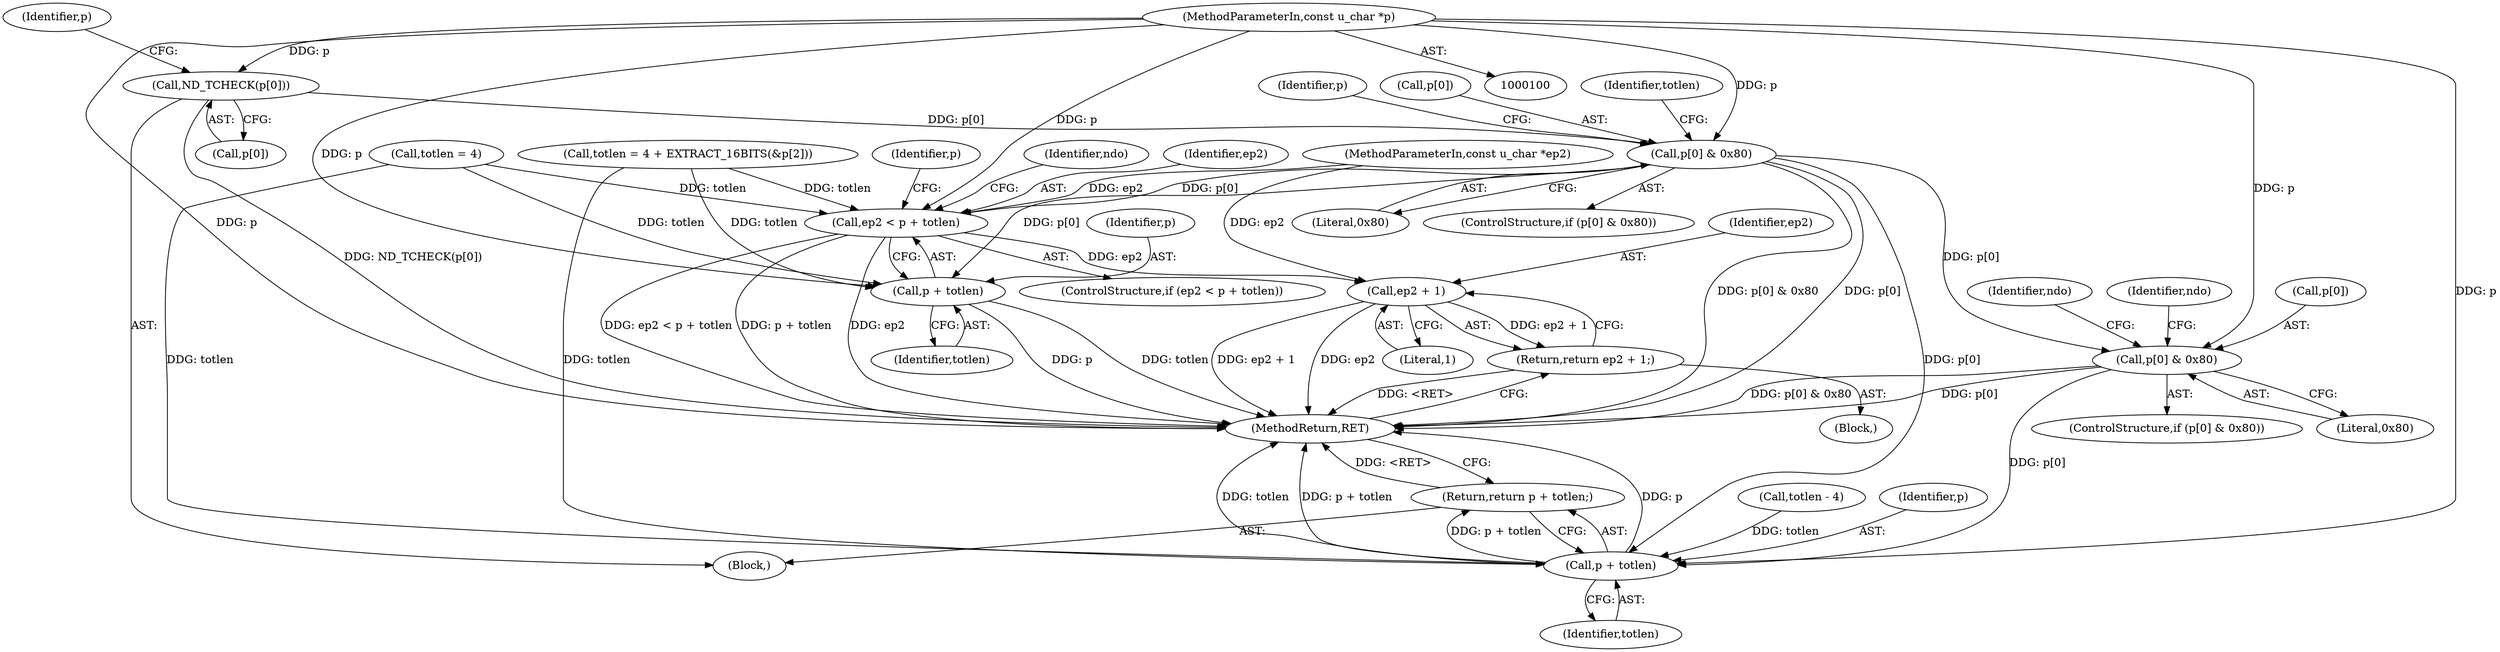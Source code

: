 digraph "0_tcpdump_e0a5a02b0fc1900a69d6c37ed0aab36fb8494e6d_0@array" {
"1000110" [label="(Call,ND_TCHECK(p[0]))"];
"1000102" [label="(MethodParameterIn,const u_char *p)"];
"1000115" [label="(Call,p[0] & 0x80)"];
"1000140" [label="(Call,ep2 < p + totlen)"];
"1000151" [label="(Call,ep2 + 1)"];
"1000150" [label="(Return,return ep2 + 1;)"];
"1000142" [label="(Call,p + totlen)"];
"1000202" [label="(Call,p[0] & 0x80)"];
"1000311" [label="(Call,p + totlen)"];
"1000310" [label="(Return,return p + totlen;)"];
"1000128" [label="(Identifier,p)"];
"1000142" [label="(Call,p + totlen)"];
"1000201" [label="(ControlStructure,if (p[0] & 0x80))"];
"1000148" [label="(Identifier,ndo)"];
"1000110" [label="(Call,ND_TCHECK(p[0]))"];
"1000119" [label="(Literal,0x80)"];
"1000117" [label="(Identifier,p)"];
"1000203" [label="(Call,p[0])"];
"1000139" [label="(ControlStructure,if (ep2 < p + totlen))"];
"1000120" [label="(Call,totlen = 4)"];
"1000311" [label="(Call,p + totlen)"];
"1000206" [label="(Literal,0x80)"];
"1000152" [label="(Identifier,ep2)"];
"1000140" [label="(Call,ep2 < p + totlen)"];
"1000202" [label="(Call,p[0] & 0x80)"];
"1000317" [label="(MethodReturn,RET)"];
"1000145" [label="(Block,)"];
"1000313" [label="(Identifier,totlen)"];
"1000151" [label="(Call,ep2 + 1)"];
"1000281" [label="(Identifier,ndo)"];
"1000153" [label="(Literal,1)"];
"1000144" [label="(Identifier,totlen)"];
"1000143" [label="(Identifier,p)"];
"1000150" [label="(Return,return ep2 + 1;)"];
"1000116" [label="(Call,p[0])"];
"1000115" [label="(Call,p[0] & 0x80)"];
"1000141" [label="(Identifier,ep2)"];
"1000310" [label="(Return,return p + totlen;)"];
"1000121" [label="(Identifier,totlen)"];
"1000114" [label="(ControlStructure,if (p[0] & 0x80))"];
"1000106" [label="(Block,)"];
"1000103" [label="(MethodParameterIn,const u_char *ep2)"];
"1000130" [label="(Call,totlen = 4 + EXTRACT_16BITS(&p[2]))"];
"1000210" [label="(Identifier,ndo)"];
"1000297" [label="(Call,totlen - 4)"];
"1000157" [label="(Identifier,p)"];
"1000102" [label="(MethodParameterIn,const u_char *p)"];
"1000111" [label="(Call,p[0])"];
"1000312" [label="(Identifier,p)"];
"1000110" -> "1000106"  [label="AST: "];
"1000110" -> "1000111"  [label="CFG: "];
"1000111" -> "1000110"  [label="AST: "];
"1000117" -> "1000110"  [label="CFG: "];
"1000110" -> "1000317"  [label="DDG: ND_TCHECK(p[0])"];
"1000102" -> "1000110"  [label="DDG: p"];
"1000110" -> "1000115"  [label="DDG: p[0]"];
"1000102" -> "1000100"  [label="AST: "];
"1000102" -> "1000317"  [label="DDG: p"];
"1000102" -> "1000115"  [label="DDG: p"];
"1000102" -> "1000140"  [label="DDG: p"];
"1000102" -> "1000142"  [label="DDG: p"];
"1000102" -> "1000202"  [label="DDG: p"];
"1000102" -> "1000311"  [label="DDG: p"];
"1000115" -> "1000114"  [label="AST: "];
"1000115" -> "1000119"  [label="CFG: "];
"1000116" -> "1000115"  [label="AST: "];
"1000119" -> "1000115"  [label="AST: "];
"1000121" -> "1000115"  [label="CFG: "];
"1000128" -> "1000115"  [label="CFG: "];
"1000115" -> "1000317"  [label="DDG: p[0] & 0x80"];
"1000115" -> "1000317"  [label="DDG: p[0]"];
"1000115" -> "1000140"  [label="DDG: p[0]"];
"1000115" -> "1000142"  [label="DDG: p[0]"];
"1000115" -> "1000202"  [label="DDG: p[0]"];
"1000115" -> "1000311"  [label="DDG: p[0]"];
"1000140" -> "1000139"  [label="AST: "];
"1000140" -> "1000142"  [label="CFG: "];
"1000141" -> "1000140"  [label="AST: "];
"1000142" -> "1000140"  [label="AST: "];
"1000148" -> "1000140"  [label="CFG: "];
"1000157" -> "1000140"  [label="CFG: "];
"1000140" -> "1000317"  [label="DDG: p + totlen"];
"1000140" -> "1000317"  [label="DDG: ep2"];
"1000140" -> "1000317"  [label="DDG: ep2 < p + totlen"];
"1000103" -> "1000140"  [label="DDG: ep2"];
"1000120" -> "1000140"  [label="DDG: totlen"];
"1000130" -> "1000140"  [label="DDG: totlen"];
"1000140" -> "1000151"  [label="DDG: ep2"];
"1000151" -> "1000150"  [label="AST: "];
"1000151" -> "1000153"  [label="CFG: "];
"1000152" -> "1000151"  [label="AST: "];
"1000153" -> "1000151"  [label="AST: "];
"1000150" -> "1000151"  [label="CFG: "];
"1000151" -> "1000317"  [label="DDG: ep2 + 1"];
"1000151" -> "1000317"  [label="DDG: ep2"];
"1000151" -> "1000150"  [label="DDG: ep2 + 1"];
"1000103" -> "1000151"  [label="DDG: ep2"];
"1000150" -> "1000145"  [label="AST: "];
"1000317" -> "1000150"  [label="CFG: "];
"1000150" -> "1000317"  [label="DDG: <RET>"];
"1000142" -> "1000144"  [label="CFG: "];
"1000143" -> "1000142"  [label="AST: "];
"1000144" -> "1000142"  [label="AST: "];
"1000142" -> "1000317"  [label="DDG: totlen"];
"1000142" -> "1000317"  [label="DDG: p"];
"1000120" -> "1000142"  [label="DDG: totlen"];
"1000130" -> "1000142"  [label="DDG: totlen"];
"1000202" -> "1000201"  [label="AST: "];
"1000202" -> "1000206"  [label="CFG: "];
"1000203" -> "1000202"  [label="AST: "];
"1000206" -> "1000202"  [label="AST: "];
"1000210" -> "1000202"  [label="CFG: "];
"1000281" -> "1000202"  [label="CFG: "];
"1000202" -> "1000317"  [label="DDG: p[0]"];
"1000202" -> "1000317"  [label="DDG: p[0] & 0x80"];
"1000202" -> "1000311"  [label="DDG: p[0]"];
"1000311" -> "1000310"  [label="AST: "];
"1000311" -> "1000313"  [label="CFG: "];
"1000312" -> "1000311"  [label="AST: "];
"1000313" -> "1000311"  [label="AST: "];
"1000310" -> "1000311"  [label="CFG: "];
"1000311" -> "1000317"  [label="DDG: p"];
"1000311" -> "1000317"  [label="DDG: totlen"];
"1000311" -> "1000317"  [label="DDG: p + totlen"];
"1000311" -> "1000310"  [label="DDG: p + totlen"];
"1000297" -> "1000311"  [label="DDG: totlen"];
"1000120" -> "1000311"  [label="DDG: totlen"];
"1000130" -> "1000311"  [label="DDG: totlen"];
"1000310" -> "1000106"  [label="AST: "];
"1000317" -> "1000310"  [label="CFG: "];
"1000310" -> "1000317"  [label="DDG: <RET>"];
}
